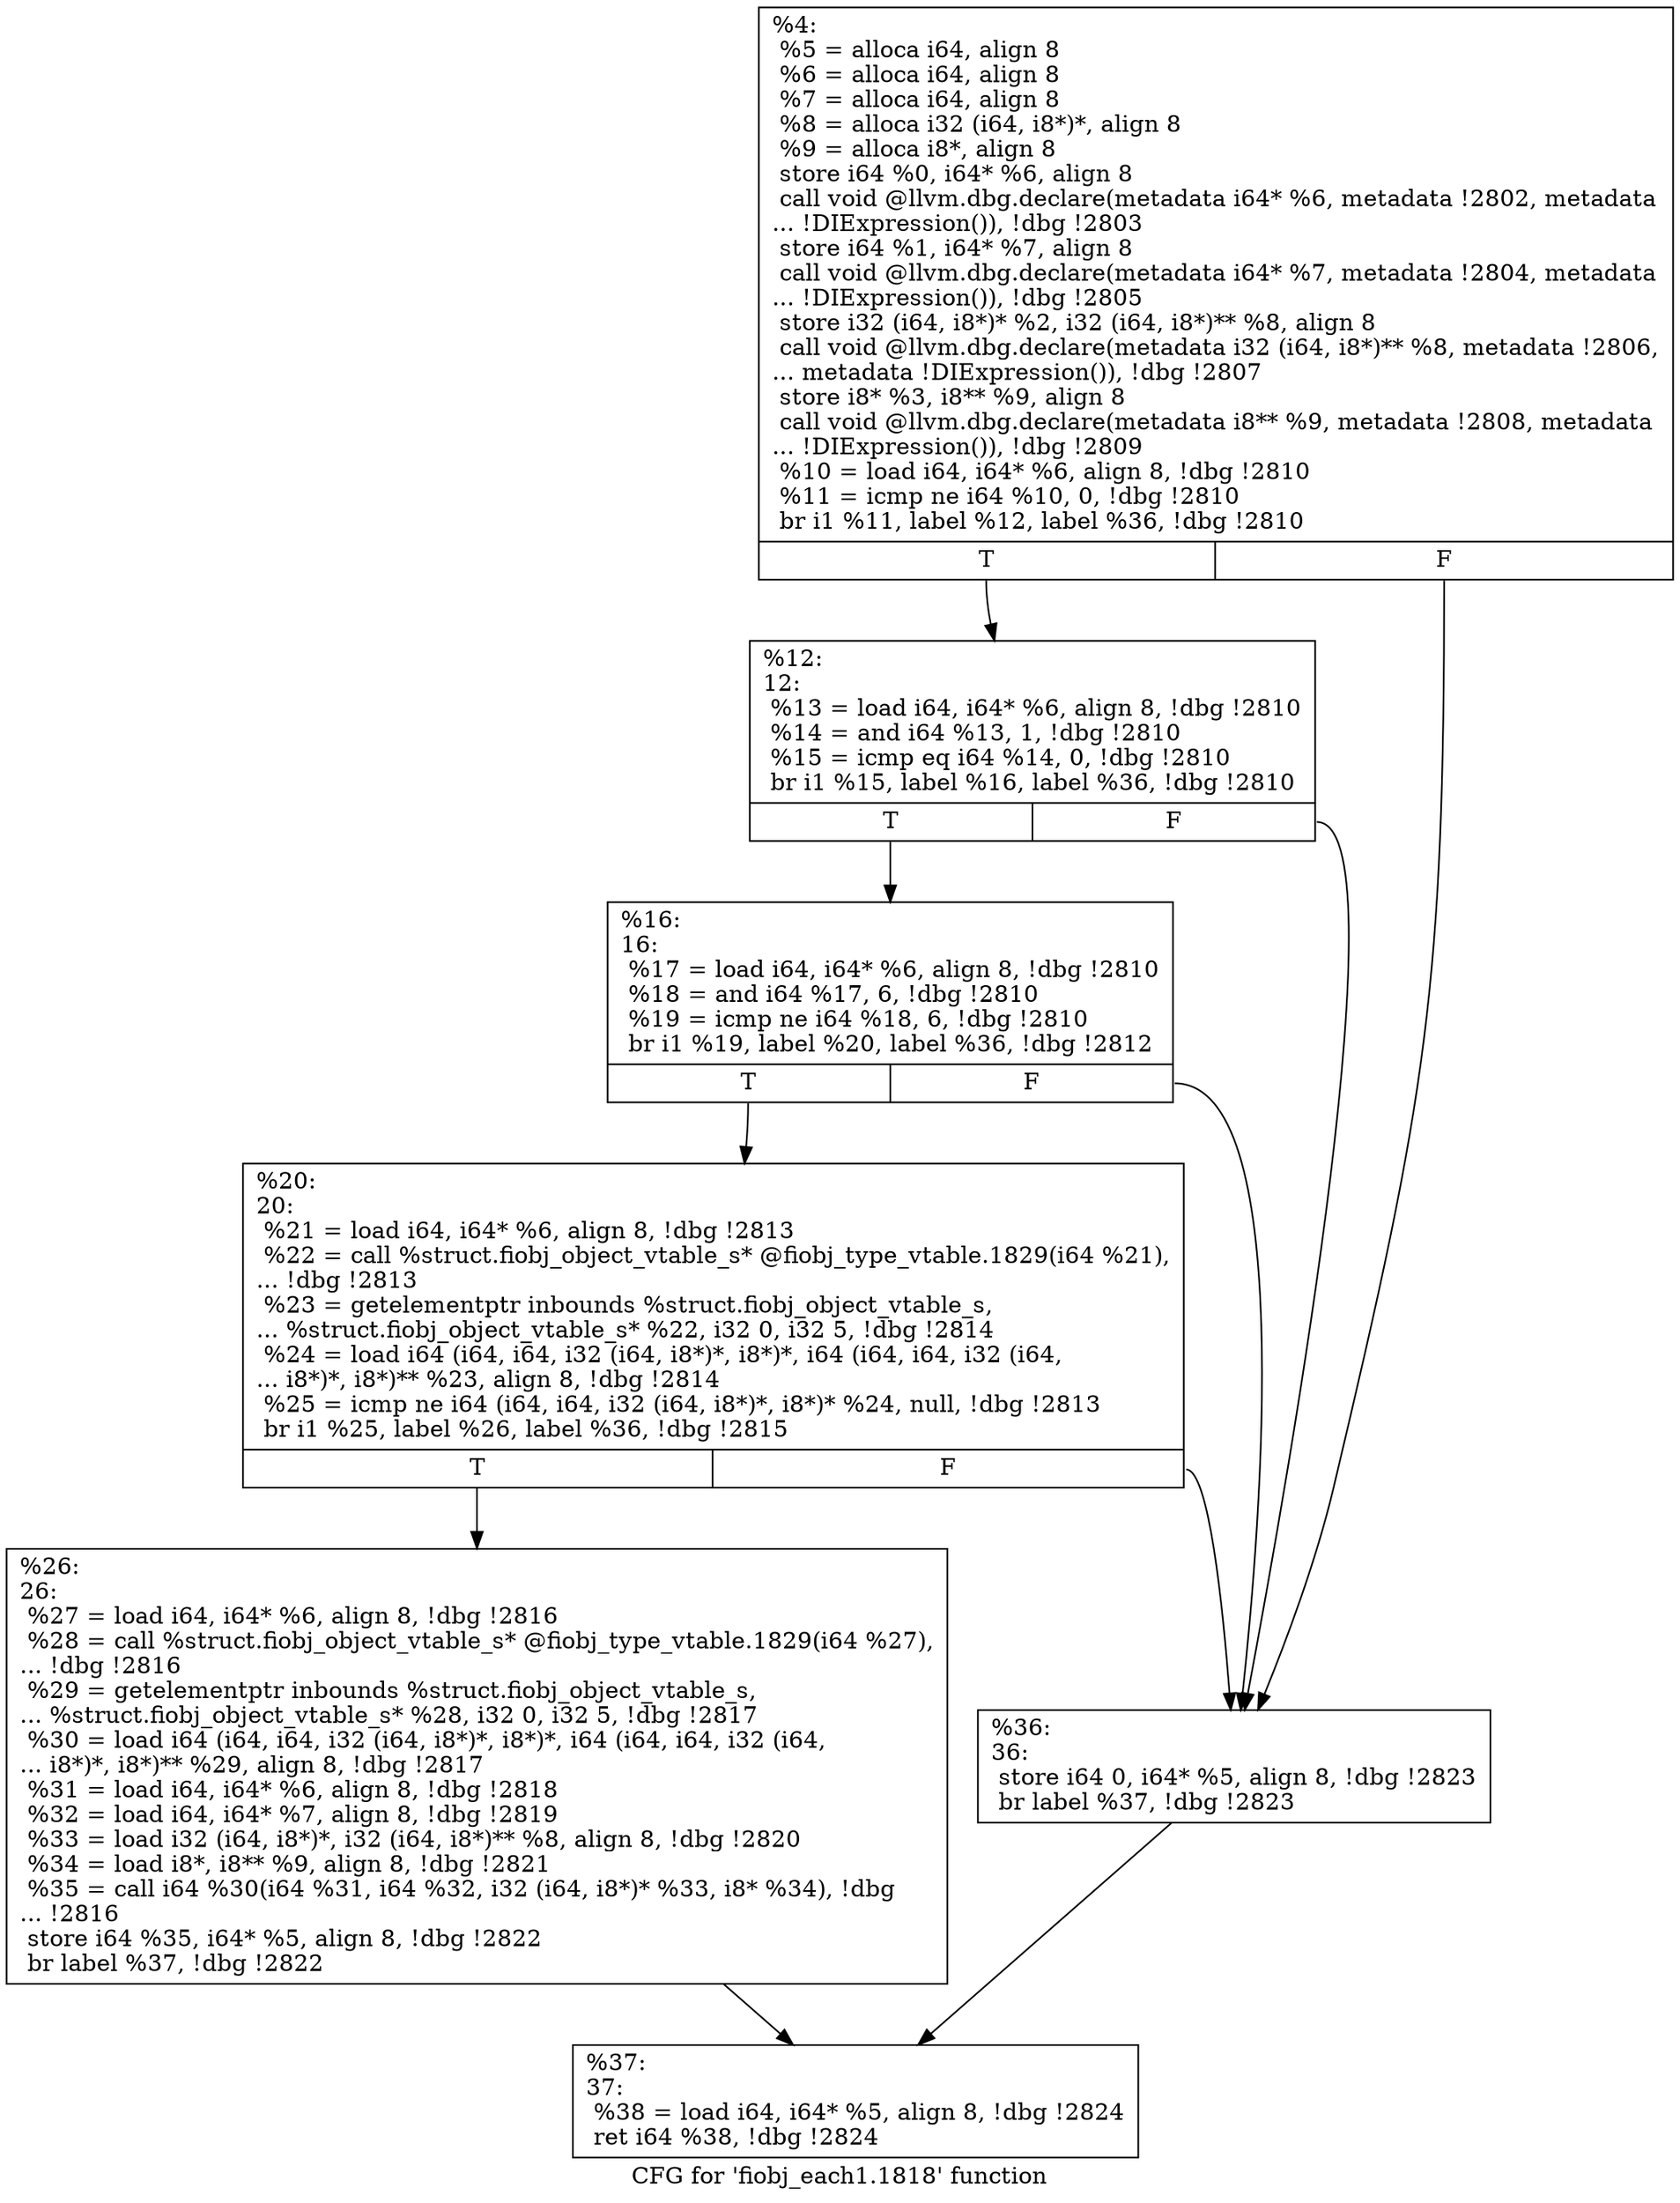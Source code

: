digraph "CFG for 'fiobj_each1.1818' function" {
	label="CFG for 'fiobj_each1.1818' function";

	Node0x55685255bff0 [shape=record,label="{%4:\l  %5 = alloca i64, align 8\l  %6 = alloca i64, align 8\l  %7 = alloca i64, align 8\l  %8 = alloca i32 (i64, i8*)*, align 8\l  %9 = alloca i8*, align 8\l  store i64 %0, i64* %6, align 8\l  call void @llvm.dbg.declare(metadata i64* %6, metadata !2802, metadata\l... !DIExpression()), !dbg !2803\l  store i64 %1, i64* %7, align 8\l  call void @llvm.dbg.declare(metadata i64* %7, metadata !2804, metadata\l... !DIExpression()), !dbg !2805\l  store i32 (i64, i8*)* %2, i32 (i64, i8*)** %8, align 8\l  call void @llvm.dbg.declare(metadata i32 (i64, i8*)** %8, metadata !2806,\l... metadata !DIExpression()), !dbg !2807\l  store i8* %3, i8** %9, align 8\l  call void @llvm.dbg.declare(metadata i8** %9, metadata !2808, metadata\l... !DIExpression()), !dbg !2809\l  %10 = load i64, i64* %6, align 8, !dbg !2810\l  %11 = icmp ne i64 %10, 0, !dbg !2810\l  br i1 %11, label %12, label %36, !dbg !2810\l|{<s0>T|<s1>F}}"];
	Node0x55685255bff0:s0 -> Node0x55685255f0f0;
	Node0x55685255bff0:s1 -> Node0x55685255f230;
	Node0x55685255f0f0 [shape=record,label="{%12:\l12:                                               \l  %13 = load i64, i64* %6, align 8, !dbg !2810\l  %14 = and i64 %13, 1, !dbg !2810\l  %15 = icmp eq i64 %14, 0, !dbg !2810\l  br i1 %15, label %16, label %36, !dbg !2810\l|{<s0>T|<s1>F}}"];
	Node0x55685255f0f0:s0 -> Node0x55685255f140;
	Node0x55685255f0f0:s1 -> Node0x55685255f230;
	Node0x55685255f140 [shape=record,label="{%16:\l16:                                               \l  %17 = load i64, i64* %6, align 8, !dbg !2810\l  %18 = and i64 %17, 6, !dbg !2810\l  %19 = icmp ne i64 %18, 6, !dbg !2810\l  br i1 %19, label %20, label %36, !dbg !2812\l|{<s0>T|<s1>F}}"];
	Node0x55685255f140:s0 -> Node0x55685255f190;
	Node0x55685255f140:s1 -> Node0x55685255f230;
	Node0x55685255f190 [shape=record,label="{%20:\l20:                                               \l  %21 = load i64, i64* %6, align 8, !dbg !2813\l  %22 = call %struct.fiobj_object_vtable_s* @fiobj_type_vtable.1829(i64 %21),\l... !dbg !2813\l  %23 = getelementptr inbounds %struct.fiobj_object_vtable_s,\l... %struct.fiobj_object_vtable_s* %22, i32 0, i32 5, !dbg !2814\l  %24 = load i64 (i64, i64, i32 (i64, i8*)*, i8*)*, i64 (i64, i64, i32 (i64,\l... i8*)*, i8*)** %23, align 8, !dbg !2814\l  %25 = icmp ne i64 (i64, i64, i32 (i64, i8*)*, i8*)* %24, null, !dbg !2813\l  br i1 %25, label %26, label %36, !dbg !2815\l|{<s0>T|<s1>F}}"];
	Node0x55685255f190:s0 -> Node0x55685255f1e0;
	Node0x55685255f190:s1 -> Node0x55685255f230;
	Node0x55685255f1e0 [shape=record,label="{%26:\l26:                                               \l  %27 = load i64, i64* %6, align 8, !dbg !2816\l  %28 = call %struct.fiobj_object_vtable_s* @fiobj_type_vtable.1829(i64 %27),\l... !dbg !2816\l  %29 = getelementptr inbounds %struct.fiobj_object_vtable_s,\l... %struct.fiobj_object_vtable_s* %28, i32 0, i32 5, !dbg !2817\l  %30 = load i64 (i64, i64, i32 (i64, i8*)*, i8*)*, i64 (i64, i64, i32 (i64,\l... i8*)*, i8*)** %29, align 8, !dbg !2817\l  %31 = load i64, i64* %6, align 8, !dbg !2818\l  %32 = load i64, i64* %7, align 8, !dbg !2819\l  %33 = load i32 (i64, i8*)*, i32 (i64, i8*)** %8, align 8, !dbg !2820\l  %34 = load i8*, i8** %9, align 8, !dbg !2821\l  %35 = call i64 %30(i64 %31, i64 %32, i32 (i64, i8*)* %33, i8* %34), !dbg\l... !2816\l  store i64 %35, i64* %5, align 8, !dbg !2822\l  br label %37, !dbg !2822\l}"];
	Node0x55685255f1e0 -> Node0x55685255f280;
	Node0x55685255f230 [shape=record,label="{%36:\l36:                                               \l  store i64 0, i64* %5, align 8, !dbg !2823\l  br label %37, !dbg !2823\l}"];
	Node0x55685255f230 -> Node0x55685255f280;
	Node0x55685255f280 [shape=record,label="{%37:\l37:                                               \l  %38 = load i64, i64* %5, align 8, !dbg !2824\l  ret i64 %38, !dbg !2824\l}"];
}
